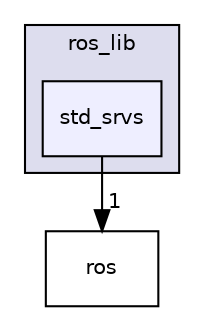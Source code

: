 digraph "std_srvs" {
  compound=true
  node [ fontsize="10", fontname="Helvetica"];
  edge [ labelfontsize="10", labelfontname="Helvetica"];
  subgraph clusterdir_90717b3c677f611b706863d5c86b90c7 {
    graph [ bgcolor="#ddddee", pencolor="black", label="ros_lib" fontname="Helvetica", fontsize="10", URL="dir_90717b3c677f611b706863d5c86b90c7.html"]
  dir_bee11db7defdf93e3cccd61307850529 [shape=box, label="std_srvs", style="filled", fillcolor="#eeeeff", pencolor="black", URL="dir_bee11db7defdf93e3cccd61307850529.html"];
  }
  dir_74fd674bff593b67d15dde07bcd4f8f8 [shape=box label="ros" URL="dir_74fd674bff593b67d15dde07bcd4f8f8.html"];
  dir_bee11db7defdf93e3cccd61307850529->dir_74fd674bff593b67d15dde07bcd4f8f8 [headlabel="1", labeldistance=1.5 headhref="dir_000027_000025.html"];
}
